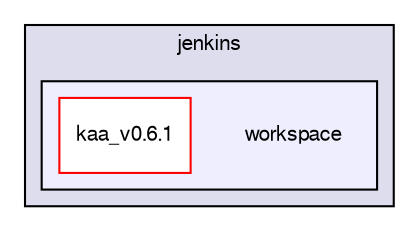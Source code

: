 digraph "/var/lib/jenkins/workspace" {
  bgcolor=transparent;
  compound=true
  node [ fontsize="10", fontname="FreeSans"];
  edge [ labelfontsize="10", labelfontname="FreeSans"];
  subgraph clusterdir_fee575f580404996843cf55d4a8a21d6 {
    graph [ bgcolor="#ddddee", pencolor="black", label="jenkins" fontname="FreeSans", fontsize="10", URL="dir_fee575f580404996843cf55d4a8a21d6.html"]
  subgraph clusterdir_1dcd01091481739a08e0557cc0b23ccc {
    graph [ bgcolor="#eeeeff", pencolor="black", label="" URL="dir_1dcd01091481739a08e0557cc0b23ccc.html"];
    dir_1dcd01091481739a08e0557cc0b23ccc [shape=plaintext label="workspace"];
    dir_af9eb7ab7349ef60819683d1410ab8d1 [shape=box label="kaa_v0.6.1" color="red" fillcolor="white" style="filled" URL="dir_af9eb7ab7349ef60819683d1410ab8d1.html"];
  }
  }
}
